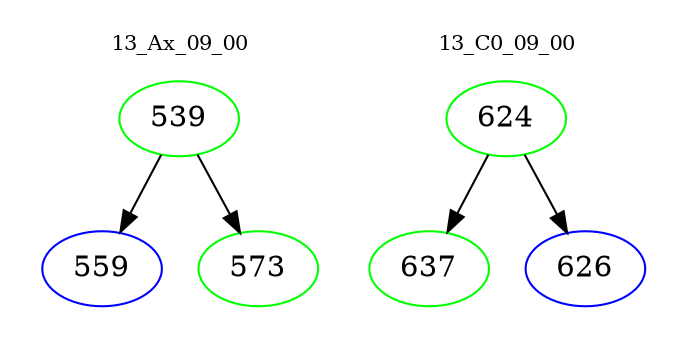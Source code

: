 digraph{
subgraph cluster_0 {
color = white
label = "13_Ax_09_00";
fontsize=10;
T0_539 [label="539", color="green"]
T0_539 -> T0_559 [color="black"]
T0_559 [label="559", color="blue"]
T0_539 -> T0_573 [color="black"]
T0_573 [label="573", color="green"]
}
subgraph cluster_1 {
color = white
label = "13_C0_09_00";
fontsize=10;
T1_624 [label="624", color="green"]
T1_624 -> T1_637 [color="black"]
T1_637 [label="637", color="green"]
T1_624 -> T1_626 [color="black"]
T1_626 [label="626", color="blue"]
}
}
